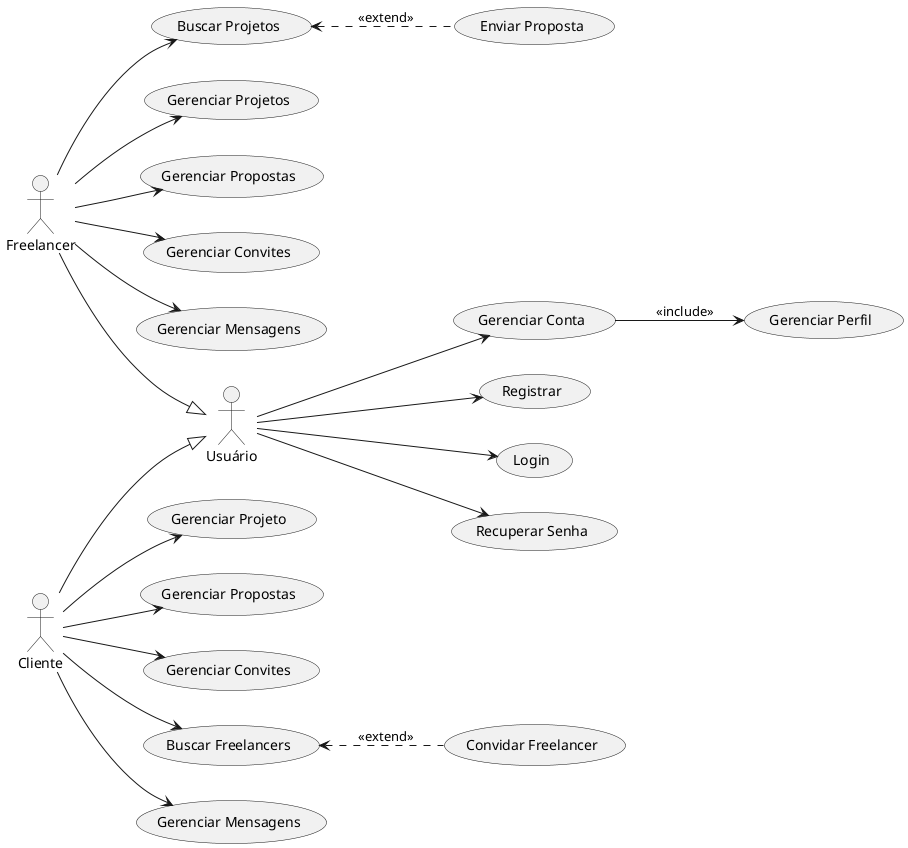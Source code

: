 @startuml usecase diagram
left to right direction

actor Usuário as User
actor Freelancer
actor Cliente

usecase "Registrar" as UC_Registrar
usecase "Login" as UC_Login
usecase "Recuperar Senha" as UC_RecuperarSenha
usecase "Gerenciar Conta" as UC_GerenciarConta

usecase "Gerenciar Perfil" as UC1

usecase "Enviar Proposta" as UC6
usecase "Buscar Projetos" as UC5
usecase "Gerenciar Projetos" as UC13
usecase "Gerenciar Propostas" as UC14
usecase "Gerenciar Convites" as UC10
usecase "Gerenciar Mensagens" as UC11

usecase "Gerenciar Projeto" as UC7
usecase "Gerenciar Propostas" as UC9
usecase "Convidar Freelancer" as UC8
usecase "Gerenciar Convites" as UC35
usecase "Buscar Freelancers" as UC25
usecase "Gerenciar Mensagens" as UC12

User --> UC_Registrar
User --> UC_Login
User --> UC_RecuperarSenha
User --> UC_GerenciarConta

Cliente --|> User
Freelancer --|> User

UC_GerenciarConta --> UC1 : <<include>>

UC5 <.. UC6 : <<extend>>  
UC25 <.. UC8 : <<extend>>

Freelancer --> UC5
Freelancer --> UC10
Freelancer --> UC11
Freelancer --> UC13
Freelancer --> UC14

Cliente --> UC7
Cliente --> UC9
Cliente --> UC35
Cliente --> UC25
Cliente --> UC12

@enduml 